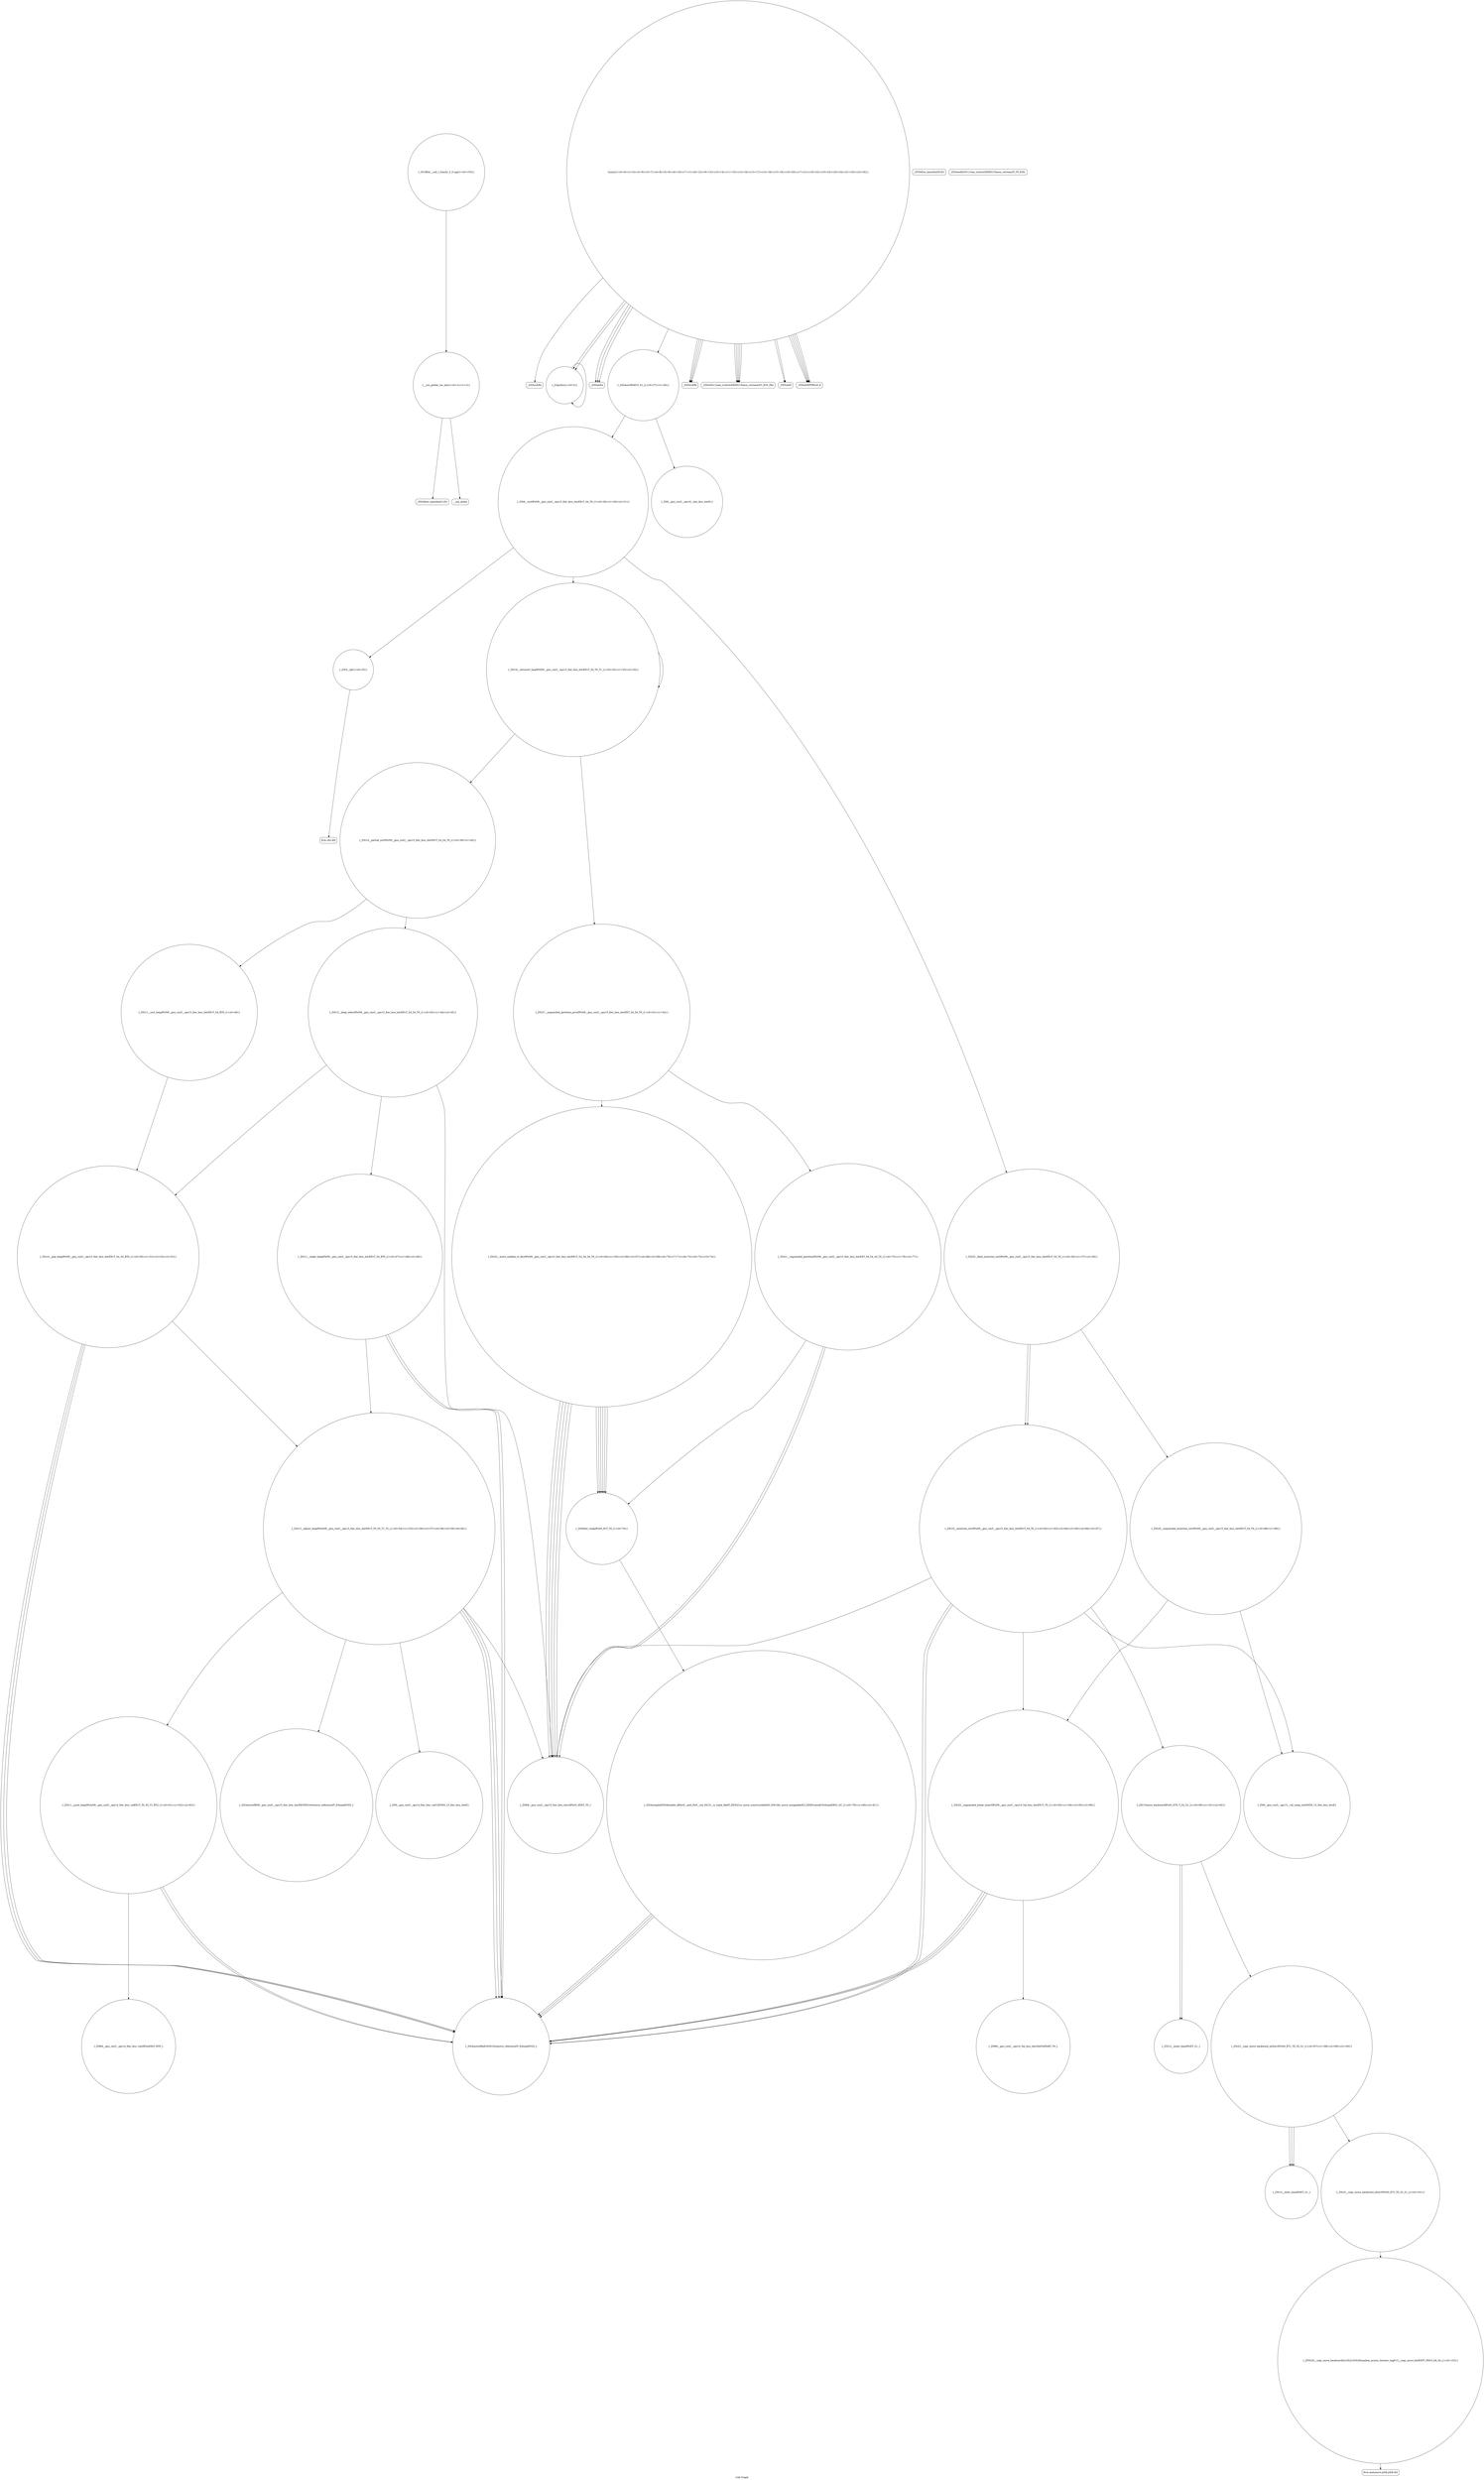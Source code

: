 digraph "Call Graph" {
	label="Call Graph";

	Node0x5568e278d910 [shape=record,shape=circle,label="{__cxx_global_var_init|{<s0>1|<s1>2}}"];
	Node0x5568e278d910:s0 -> Node0x5568e278d990[color=black];
	Node0x5568e278d910:s1 -> Node0x5568e278da90[color=black];
	Node0x5568e278ef90 [shape=record,shape=circle,label="{_ZSt12__niter_baseIPxET_S1_}"];
	Node0x5568e278dc90 [shape=record,shape=Mrecord,label="{_ZNSirsERx}"];
	Node0x5568e278e010 [shape=record,shape=circle,label="{_ZSt6__sortIPxN9__gnu_cxx5__ops15_Iter_less_iterEEvT_S4_T0_|{<s0>29|<s1>30|<s2>31}}"];
	Node0x5568e278e010:s0 -> Node0x5568e278e190[color=black];
	Node0x5568e278e010:s1 -> Node0x5568e278e110[color=black];
	Node0x5568e278e010:s2 -> Node0x5568e278e210[color=black];
	Node0x5568e278e390 [shape=record,shape=circle,label="{_ZSt13__heap_selectIPxN9__gnu_cxx5__ops15_Iter_less_iterEEvT_S4_S4_T0_|{<s0>43|<s1>44|<s2>45}}"];
	Node0x5568e278e390:s0 -> Node0x5568e278e490[color=black];
	Node0x5568e278e390:s1 -> Node0x5568e278e510[color=black];
	Node0x5568e278e390:s2 -> Node0x5568e278e590[color=black];
	Node0x5568e278e710 [shape=record,shape=circle,label="{_ZSt4moveIRN9__gnu_cxx5__ops15_Iter_less_iterEEONSt16remove_referenceIT_E4typeEOS5_}"];
	Node0x5568e278ea90 [shape=record,shape=circle,label="{_ZSt4swapIxENSt9enable_ifIXsr6__and_ISt6__not_ISt15__is_tuple_likeIT_EESt21is_move_constructibleIS3_ESt18is_move_assignableIS3_EEE5valueEvE4typeERS3_SC_|{<s0>79|<s1>80|<s2>81}}"];
	Node0x5568e278ea90:s0 -> Node0x5568e278e610[color=black];
	Node0x5568e278ea90:s1 -> Node0x5568e278e610[color=black];
	Node0x5568e278ea90:s2 -> Node0x5568e278e610[color=black];
	Node0x5568e278ee10 [shape=record,shape=circle,label="{_ZSt23__copy_move_backward_a2ILb1EPxS0_ET1_T0_S2_S1_|{<s0>97|<s1>98|<s2>99|<s3>100}}"];
	Node0x5568e278ee10:s0 -> Node0x5568e278ef90[color=black];
	Node0x5568e278ee10:s1 -> Node0x5568e278ef90[color=black];
	Node0x5568e278ee10:s2 -> Node0x5568e278ef90[color=black];
	Node0x5568e278ee10:s3 -> Node0x5568e278ef10[color=black];
	Node0x5568e278db10 [shape=record,shape=circle,label="{_Z3gcdxx|{<s0>3}}"];
	Node0x5568e278db10:s0 -> Node0x5568e278db10[color=black];
	Node0x5568e27901b0 [shape=record,shape=circle,label="{_GLOBAL__sub_I_Smylic_2_0.cpp|{<s0>103}}"];
	Node0x5568e27901b0:s0 -> Node0x5568e278d910[color=black];
	Node0x5568e278de90 [shape=record,shape=Mrecord,label="{_ZNSolsEx}"];
	Node0x5568e278e210 [shape=record,shape=circle,label="{_ZSt22__final_insertion_sortIPxN9__gnu_cxx5__ops15_Iter_less_iterEEvT_S4_T0_|{<s0>36|<s1>37|<s2>38}}"];
	Node0x5568e278e210:s0 -> Node0x5568e278eb90[color=black];
	Node0x5568e278e210:s1 -> Node0x5568e278ec10[color=black];
	Node0x5568e278e210:s2 -> Node0x5568e278eb90[color=black];
	Node0x5568e278e590 [shape=record,shape=circle,label="{_ZSt10__pop_heapIPxN9__gnu_cxx5__ops15_Iter_less_iterEEvT_S4_S4_RT0_|{<s0>50|<s1>51|<s2>52|<s3>53}}"];
	Node0x5568e278e590:s0 -> Node0x5568e278e610[color=black];
	Node0x5568e278e590:s1 -> Node0x5568e278e610[color=black];
	Node0x5568e278e590:s2 -> Node0x5568e278e610[color=black];
	Node0x5568e278e590:s3 -> Node0x5568e278e690[color=black];
	Node0x5568e278e910 [shape=record,shape=circle,label="{_ZSt22__move_median_to_firstIPxN9__gnu_cxx5__ops15_Iter_less_iterEEvT_S4_S4_S4_T0_|{<s0>64|<s1>65|<s2>66|<s3>67|<s4>68|<s5>69|<s6>70|<s7>71|<s8>72|<s9>73|<s10>74}}"];
	Node0x5568e278e910:s0 -> Node0x5568e278e510[color=black];
	Node0x5568e278e910:s1 -> Node0x5568e278e510[color=black];
	Node0x5568e278e910:s2 -> Node0x5568e278ea10[color=black];
	Node0x5568e278e910:s3 -> Node0x5568e278e510[color=black];
	Node0x5568e278e910:s4 -> Node0x5568e278ea10[color=black];
	Node0x5568e278e910:s5 -> Node0x5568e278ea10[color=black];
	Node0x5568e278e910:s6 -> Node0x5568e278e510[color=black];
	Node0x5568e278e910:s7 -> Node0x5568e278ea10[color=black];
	Node0x5568e278e910:s8 -> Node0x5568e278e510[color=black];
	Node0x5568e278e910:s9 -> Node0x5568e278ea10[color=black];
	Node0x5568e278e910:s10 -> Node0x5568e278ea10[color=black];
	Node0x5568e278ec90 [shape=record,shape=circle,label="{_ZSt13move_backwardIPxS0_ET0_T_S2_S1_|{<s0>90|<s1>91|<s2>92}}"];
	Node0x5568e278ec90:s0 -> Node0x5568e278ee90[color=black];
	Node0x5568e278ec90:s1 -> Node0x5568e278ee90[color=black];
	Node0x5568e278ec90:s2 -> Node0x5568e278ee10[color=black];
	Node0x5568e278d990 [shape=record,shape=Mrecord,label="{_ZNSt8ios_base4InitC1Ev}"];
	Node0x5568e278f010 [shape=record,shape=circle,label="{_ZNSt20__copy_move_backwardILb1ELb1ESt26random_access_iterator_tagE13__copy_move_bIxEEPT_PKS3_S6_S4_|{<s0>102}}"];
	Node0x5568e278f010:s0 -> Node0x5568e278f090[color=black];
	Node0x5568e278dd10 [shape=record,shape=circle,label="{_ZSt4sortIPxEvT_S1_|{<s0>27|<s1>28}}"];
	Node0x5568e278dd10:s0 -> Node0x5568e278e090[color=black];
	Node0x5568e278dd10:s1 -> Node0x5568e278e010[color=black];
	Node0x5568e278e090 [shape=record,shape=circle,label="{_ZN9__gnu_cxx5__ops16__iter_less_iterEv}"];
	Node0x5568e278e410 [shape=record,shape=circle,label="{_ZSt11__sort_heapIPxN9__gnu_cxx5__ops15_Iter_less_iterEEvT_S4_RT0_|{<s0>46}}"];
	Node0x5568e278e410:s0 -> Node0x5568e278e590[color=black];
	Node0x5568e278e790 [shape=record,shape=circle,label="{_ZN9__gnu_cxx5__ops14_Iter_less_valC2ENS0_15_Iter_less_iterE}"];
	Node0x5568e278eb10 [shape=record,shape=Mrecord,label="{llvm.ctlz.i64}"];
	Node0x5568e278ee90 [shape=record,shape=circle,label="{_ZSt12__miter_baseIPxET_S1_}"];
	Node0x5568e278db90 [shape=record,shape=circle,label="{main|{<s0>4|<s1>5|<s2>6|<s3>7|<s4>8|<s5>9|<s6>10|<s7>11|<s8>12|<s9>13|<s10>14|<s11>15|<s12>16|<s13>17|<s14>18|<s15>19|<s16>20|<s17>21|<s18>22|<s19>23|<s20>24|<s21>25|<s22>26}}"];
	Node0x5568e278db90:s0 -> Node0x5568e278dc10[color=black];
	Node0x5568e278db90:s1 -> Node0x5568e278dc10[color=black];
	Node0x5568e278db90:s2 -> Node0x5568e278dc10[color=black];
	Node0x5568e278db90:s3 -> Node0x5568e278dc10[color=black];
	Node0x5568e278db90:s4 -> Node0x5568e278dc90[color=black];
	Node0x5568e278db90:s5 -> Node0x5568e278dd10[color=black];
	Node0x5568e278db90:s6 -> Node0x5568e278db10[color=black];
	Node0x5568e278db90:s7 -> Node0x5568e278db10[color=black];
	Node0x5568e278db90:s8 -> Node0x5568e278dd90[color=black];
	Node0x5568e278db90:s9 -> Node0x5568e278de10[color=black];
	Node0x5568e278db90:s10 -> Node0x5568e278dd90[color=black];
	Node0x5568e278db90:s11 -> Node0x5568e278de90[color=black];
	Node0x5568e278db90:s12 -> Node0x5568e278df10[color=black];
	Node0x5568e278db90:s13 -> Node0x5568e278de90[color=black];
	Node0x5568e278db90:s14 -> Node0x5568e278df10[color=black];
	Node0x5568e278db90:s15 -> Node0x5568e278dd90[color=black];
	Node0x5568e278db90:s16 -> Node0x5568e278df10[color=black];
	Node0x5568e278db90:s17 -> Node0x5568e278dd90[color=black];
	Node0x5568e278db90:s18 -> Node0x5568e278de10[color=black];
	Node0x5568e278db90:s19 -> Node0x5568e278df10[color=black];
	Node0x5568e278db90:s20 -> Node0x5568e278de90[color=black];
	Node0x5568e278db90:s21 -> Node0x5568e278dd90[color=black];
	Node0x5568e278db90:s22 -> Node0x5568e278df10[color=black];
	Node0x5568e278df10 [shape=record,shape=Mrecord,label="{_ZNSolsEPFRSoS_E}"];
	Node0x5568e278e290 [shape=record,shape=circle,label="{_ZSt14__partial_sortIPxN9__gnu_cxx5__ops15_Iter_less_iterEEvT_S4_S4_T0_|{<s0>39|<s1>40}}"];
	Node0x5568e278e290:s0 -> Node0x5568e278e390[color=black];
	Node0x5568e278e290:s1 -> Node0x5568e278e410[color=black];
	Node0x5568e278e610 [shape=record,shape=circle,label="{_ZSt4moveIRxEONSt16remove_referenceIT_E4typeEOS2_}"];
	Node0x5568e278e990 [shape=record,shape=circle,label="{_ZSt21__unguarded_partitionIPxN9__gnu_cxx5__ops15_Iter_less_iterEET_S4_S4_S4_T0_|{<s0>75|<s1>76|<s2>77}}"];
	Node0x5568e278e990:s0 -> Node0x5568e278e510[color=black];
	Node0x5568e278e990:s1 -> Node0x5568e278e510[color=black];
	Node0x5568e278e990:s2 -> Node0x5568e278ea10[color=black];
	Node0x5568e278ed10 [shape=record,shape=circle,label="{_ZSt25__unguarded_linear_insertIPxN9__gnu_cxx5__ops14_Val_less_iterEEvT_T0_|{<s0>93|<s1>94|<s2>95|<s3>96}}"];
	Node0x5568e278ed10:s0 -> Node0x5568e278e610[color=black];
	Node0x5568e278ed10:s1 -> Node0x5568e2790130[color=black];
	Node0x5568e278ed10:s2 -> Node0x5568e278e610[color=black];
	Node0x5568e278ed10:s3 -> Node0x5568e278e610[color=black];
	Node0x5568e278da10 [shape=record,shape=Mrecord,label="{_ZNSt8ios_base4InitD1Ev}"];
	Node0x5568e278f090 [shape=record,shape=Mrecord,label="{llvm.memmove.p0i8.p0i8.i64}"];
	Node0x5568e278dd90 [shape=record,shape=Mrecord,label="{_ZStlsISt11char_traitsIcEERSt13basic_ostreamIcT_ES5_PKc}"];
	Node0x5568e278e110 [shape=record,shape=circle,label="{_ZSt16__introsort_loopIPxlN9__gnu_cxx5__ops15_Iter_less_iterEEvT_S4_T0_T1_|{<s0>32|<s1>33|<s2>34}}"];
	Node0x5568e278e110:s0 -> Node0x5568e278e290[color=black];
	Node0x5568e278e110:s1 -> Node0x5568e278e310[color=black];
	Node0x5568e278e110:s2 -> Node0x5568e278e110[color=black];
	Node0x5568e278e490 [shape=record,shape=circle,label="{_ZSt11__make_heapIPxN9__gnu_cxx5__ops15_Iter_less_iterEEvT_S4_RT0_|{<s0>47|<s1>48|<s2>49}}"];
	Node0x5568e278e490:s0 -> Node0x5568e278e610[color=black];
	Node0x5568e278e490:s1 -> Node0x5568e278e610[color=black];
	Node0x5568e278e490:s2 -> Node0x5568e278e690[color=black];
	Node0x5568e278e810 [shape=record,shape=circle,label="{_ZSt11__push_heapIPxlxN9__gnu_cxx5__ops14_Iter_less_valEEvT_T0_S5_T1_RT2_|{<s0>61|<s1>62|<s2>63}}"];
	Node0x5568e278e810:s0 -> Node0x5568e278e890[color=black];
	Node0x5568e278e810:s1 -> Node0x5568e278e610[color=black];
	Node0x5568e278e810:s2 -> Node0x5568e278e610[color=black];
	Node0x5568e278eb90 [shape=record,shape=circle,label="{_ZSt16__insertion_sortIPxN9__gnu_cxx5__ops15_Iter_less_iterEEvT_S4_T0_|{<s0>82|<s1>83|<s2>84|<s3>85|<s4>86|<s5>87}}"];
	Node0x5568e278eb90:s0 -> Node0x5568e278e510[color=black];
	Node0x5568e278eb90:s1 -> Node0x5568e278e610[color=black];
	Node0x5568e278eb90:s2 -> Node0x5568e278ec90[color=black];
	Node0x5568e278eb90:s3 -> Node0x5568e278e610[color=black];
	Node0x5568e278eb90:s4 -> Node0x5568e278ed90[color=black];
	Node0x5568e278eb90:s5 -> Node0x5568e278ed10[color=black];
	Node0x5568e278ef10 [shape=record,shape=circle,label="{_ZSt22__copy_move_backward_aILb1EPxS0_ET1_T0_S2_S1_|{<s0>101}}"];
	Node0x5568e278ef10:s0 -> Node0x5568e278f010[color=black];
	Node0x5568e278dc10 [shape=record,shape=Mrecord,label="{_ZNSirsERi}"];
	Node0x5568e278df90 [shape=record,shape=Mrecord,label="{_ZSt4endlIcSt11char_traitsIcEERSt13basic_ostreamIT_T0_ES6_}"];
	Node0x5568e278e310 [shape=record,shape=circle,label="{_ZSt27__unguarded_partition_pivotIPxN9__gnu_cxx5__ops15_Iter_less_iterEET_S4_S4_T0_|{<s0>41|<s1>42}}"];
	Node0x5568e278e310:s0 -> Node0x5568e278e910[color=black];
	Node0x5568e278e310:s1 -> Node0x5568e278e990[color=black];
	Node0x5568e278e690 [shape=record,shape=circle,label="{_ZSt13__adjust_heapIPxlxN9__gnu_cxx5__ops15_Iter_less_iterEEvT_T0_S5_T1_T2_|{<s0>54|<s1>55|<s2>56|<s3>57|<s4>58|<s5>59|<s6>60}}"];
	Node0x5568e278e690:s0 -> Node0x5568e278e510[color=black];
	Node0x5568e278e690:s1 -> Node0x5568e278e610[color=black];
	Node0x5568e278e690:s2 -> Node0x5568e278e610[color=black];
	Node0x5568e278e690:s3 -> Node0x5568e278e710[color=black];
	Node0x5568e278e690:s4 -> Node0x5568e278e790[color=black];
	Node0x5568e278e690:s5 -> Node0x5568e278e610[color=black];
	Node0x5568e278e690:s6 -> Node0x5568e278e810[color=black];
	Node0x5568e278ea10 [shape=record,shape=circle,label="{_ZSt9iter_swapIPxS0_EvT_T0_|{<s0>78}}"];
	Node0x5568e278ea10:s0 -> Node0x5568e278ea90[color=black];
	Node0x5568e278ed90 [shape=record,shape=circle,label="{_ZN9__gnu_cxx5__ops15__val_comp_iterENS0_15_Iter_less_iterE}"];
	Node0x5568e278da90 [shape=record,shape=Mrecord,label="{__cxa_atexit}"];
	Node0x5568e2790130 [shape=record,shape=circle,label="{_ZNK9__gnu_cxx5__ops14_Val_less_iterclIxPxEEbRT_T0_}"];
	Node0x5568e278de10 [shape=record,shape=Mrecord,label="{_ZNSolsEi}"];
	Node0x5568e278e190 [shape=record,shape=circle,label="{_ZSt4__lgl|{<s0>35}}"];
	Node0x5568e278e190:s0 -> Node0x5568e278eb10[color=black];
	Node0x5568e278e510 [shape=record,shape=circle,label="{_ZNK9__gnu_cxx5__ops15_Iter_less_iterclIPxS3_EEbT_T0_}"];
	Node0x5568e278e890 [shape=record,shape=circle,label="{_ZNK9__gnu_cxx5__ops14_Iter_less_valclIPxxEEbT_RT0_}"];
	Node0x5568e278ec10 [shape=record,shape=circle,label="{_ZSt26__unguarded_insertion_sortIPxN9__gnu_cxx5__ops15_Iter_less_iterEEvT_S4_T0_|{<s0>88|<s1>89}}"];
	Node0x5568e278ec10:s0 -> Node0x5568e278ed90[color=black];
	Node0x5568e278ec10:s1 -> Node0x5568e278ed10[color=black];
}
